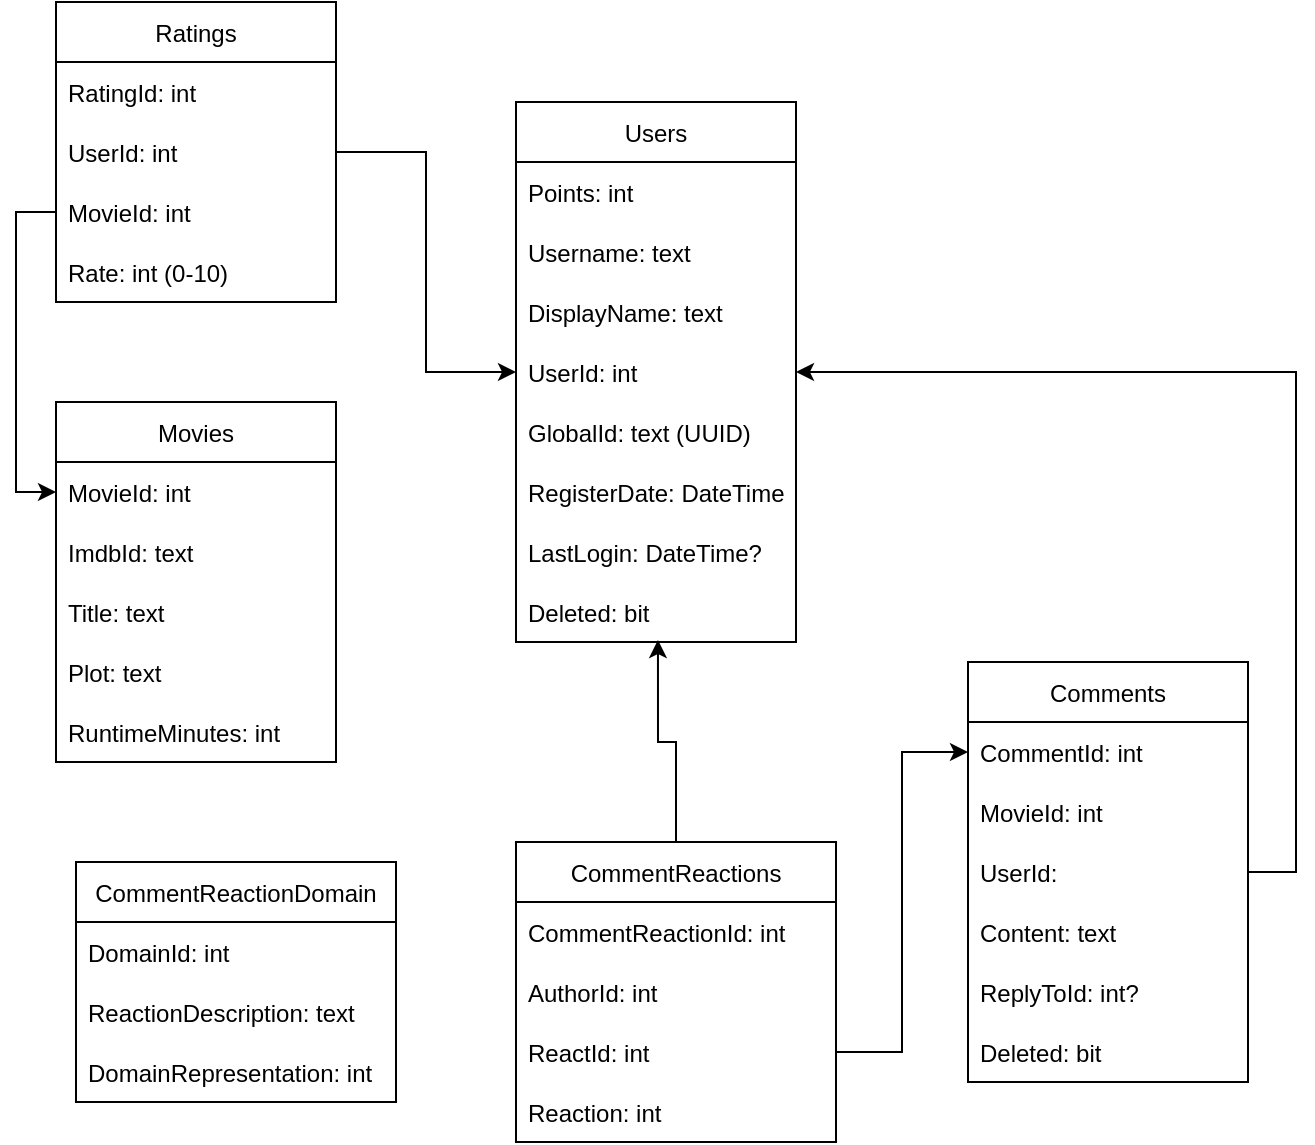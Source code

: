 <mxfile version="19.0.3" type="device"><diagram id="TpljsaQ3rrgMo8tLYIRS" name="Página-1"><mxGraphModel dx="866" dy="543" grid="1" gridSize="10" guides="1" tooltips="1" connect="1" arrows="1" fold="1" page="1" pageScale="1" pageWidth="827" pageHeight="1169" math="0" shadow="0"><root><mxCell id="0"/><mxCell id="1" parent="0"/><mxCell id="OONQ5xb5NYxQXh8cMs55-1" value="Users" style="swimlane;fontStyle=0;childLayout=stackLayout;horizontal=1;startSize=30;horizontalStack=0;resizeParent=1;resizeParentMax=0;resizeLast=0;collapsible=1;marginBottom=0;" parent="1" vertex="1"><mxGeometry x="360" y="140" width="140" height="270" as="geometry"/></mxCell><mxCell id="OONQ5xb5NYxQXh8cMs55-4" value="Points: int" style="text;strokeColor=none;fillColor=none;align=left;verticalAlign=middle;spacingLeft=4;spacingRight=4;overflow=hidden;points=[[0,0.5],[1,0.5]];portConstraint=eastwest;rotatable=0;" parent="OONQ5xb5NYxQXh8cMs55-1" vertex="1"><mxGeometry y="30" width="140" height="30" as="geometry"/></mxCell><mxCell id="OONQ5xb5NYxQXh8cMs55-8" value="Username: text" style="text;strokeColor=none;fillColor=none;align=left;verticalAlign=middle;spacingLeft=4;spacingRight=4;overflow=hidden;points=[[0,0.5],[1,0.5]];portConstraint=eastwest;rotatable=0;" parent="OONQ5xb5NYxQXh8cMs55-1" vertex="1"><mxGeometry y="60" width="140" height="30" as="geometry"/></mxCell><mxCell id="OONQ5xb5NYxQXh8cMs55-3" value="DisplayName: text" style="text;strokeColor=none;fillColor=none;align=left;verticalAlign=middle;spacingLeft=4;spacingRight=4;overflow=hidden;points=[[0,0.5],[1,0.5]];portConstraint=eastwest;rotatable=0;" parent="OONQ5xb5NYxQXh8cMs55-1" vertex="1"><mxGeometry y="90" width="140" height="30" as="geometry"/></mxCell><mxCell id="RNnLvzAZeD2SQDsZwEFr-10" value="UserId: int" style="text;strokeColor=none;fillColor=none;align=left;verticalAlign=middle;spacingLeft=4;spacingRight=4;overflow=hidden;points=[[0,0.5],[1,0.5]];portConstraint=eastwest;rotatable=0;" parent="OONQ5xb5NYxQXh8cMs55-1" vertex="1"><mxGeometry y="120" width="140" height="30" as="geometry"/></mxCell><mxCell id="OONQ5xb5NYxQXh8cMs55-30" value="GlobalId: text (UUID)" style="text;strokeColor=none;fillColor=none;align=left;verticalAlign=middle;spacingLeft=4;spacingRight=4;overflow=hidden;points=[[0,0.5],[1,0.5]];portConstraint=eastwest;rotatable=0;" parent="OONQ5xb5NYxQXh8cMs55-1" vertex="1"><mxGeometry y="150" width="140" height="30" as="geometry"/></mxCell><mxCell id="OONQ5xb5NYxQXh8cMs55-31" value="RegisterDate: DateTime" style="text;strokeColor=none;fillColor=none;align=left;verticalAlign=middle;spacingLeft=4;spacingRight=4;overflow=hidden;points=[[0,0.5],[1,0.5]];portConstraint=eastwest;rotatable=0;" parent="OONQ5xb5NYxQXh8cMs55-1" vertex="1"><mxGeometry y="180" width="140" height="30" as="geometry"/></mxCell><mxCell id="OONQ5xb5NYxQXh8cMs55-36" value="LastLogin: DateTime?" style="text;strokeColor=none;fillColor=none;align=left;verticalAlign=middle;spacingLeft=4;spacingRight=4;overflow=hidden;points=[[0,0.5],[1,0.5]];portConstraint=eastwest;rotatable=0;" parent="OONQ5xb5NYxQXh8cMs55-1" vertex="1"><mxGeometry y="210" width="140" height="30" as="geometry"/></mxCell><mxCell id="RNnLvzAZeD2SQDsZwEFr-11" value="Deleted: bit" style="text;strokeColor=none;fillColor=none;align=left;verticalAlign=middle;spacingLeft=4;spacingRight=4;overflow=hidden;points=[[0,0.5],[1,0.5]];portConstraint=eastwest;rotatable=0;" parent="OONQ5xb5NYxQXh8cMs55-1" vertex="1"><mxGeometry y="240" width="140" height="30" as="geometry"/></mxCell><mxCell id="OONQ5xb5NYxQXh8cMs55-10" value="Comments" style="swimlane;fontStyle=0;childLayout=stackLayout;horizontal=1;startSize=30;horizontalStack=0;resizeParent=1;resizeParentMax=0;resizeLast=0;collapsible=1;marginBottom=0;" parent="1" vertex="1"><mxGeometry x="586" y="420" width="140" height="210" as="geometry"/></mxCell><mxCell id="OONQ5xb5NYxQXh8cMs55-11" value="CommentId: int" style="text;strokeColor=none;fillColor=none;align=left;verticalAlign=middle;spacingLeft=4;spacingRight=4;overflow=hidden;points=[[0,0.5],[1,0.5]];portConstraint=eastwest;rotatable=0;" parent="OONQ5xb5NYxQXh8cMs55-10" vertex="1"><mxGeometry y="30" width="140" height="30" as="geometry"/></mxCell><mxCell id="OONQ5xb5NYxQXh8cMs55-14" value="MovieId: int" style="text;strokeColor=none;fillColor=none;align=left;verticalAlign=middle;spacingLeft=4;spacingRight=4;overflow=hidden;points=[[0,0.5],[1,0.5]];portConstraint=eastwest;rotatable=0;" parent="OONQ5xb5NYxQXh8cMs55-10" vertex="1"><mxGeometry y="60" width="140" height="30" as="geometry"/></mxCell><mxCell id="OONQ5xb5NYxQXh8cMs55-12" value="UserId: " style="text;strokeColor=none;fillColor=none;align=left;verticalAlign=middle;spacingLeft=4;spacingRight=4;overflow=hidden;points=[[0,0.5],[1,0.5]];portConstraint=eastwest;rotatable=0;" parent="OONQ5xb5NYxQXh8cMs55-10" vertex="1"><mxGeometry y="90" width="140" height="30" as="geometry"/></mxCell><mxCell id="OONQ5xb5NYxQXh8cMs55-13" value="Content: text" style="text;strokeColor=none;fillColor=none;align=left;verticalAlign=middle;spacingLeft=4;spacingRight=4;overflow=hidden;points=[[0,0.5],[1,0.5]];portConstraint=eastwest;rotatable=0;" parent="OONQ5xb5NYxQXh8cMs55-10" vertex="1"><mxGeometry y="120" width="140" height="30" as="geometry"/></mxCell><mxCell id="OONQ5xb5NYxQXh8cMs55-37" value="ReplyToId: int?" style="text;strokeColor=none;fillColor=none;align=left;verticalAlign=middle;spacingLeft=4;spacingRight=4;overflow=hidden;points=[[0,0.5],[1,0.5]];portConstraint=eastwest;rotatable=0;" parent="OONQ5xb5NYxQXh8cMs55-10" vertex="1"><mxGeometry y="150" width="140" height="30" as="geometry"/></mxCell><mxCell id="RNnLvzAZeD2SQDsZwEFr-7" value="Deleted: bit" style="text;strokeColor=none;fillColor=none;align=left;verticalAlign=middle;spacingLeft=4;spacingRight=4;overflow=hidden;points=[[0,0.5],[1,0.5]];portConstraint=eastwest;rotatable=0;" parent="OONQ5xb5NYxQXh8cMs55-10" vertex="1"><mxGeometry y="180" width="140" height="30" as="geometry"/></mxCell><mxCell id="OONQ5xb5NYxQXh8cMs55-17" value="Movies" style="swimlane;fontStyle=0;childLayout=stackLayout;horizontal=1;startSize=30;horizontalStack=0;resizeParent=1;resizeParentMax=0;resizeLast=0;collapsible=1;marginBottom=0;" parent="1" vertex="1"><mxGeometry x="130" y="290" width="140" height="180" as="geometry"/></mxCell><mxCell id="OONQ5xb5NYxQXh8cMs55-18" value="MovieId: int" style="text;strokeColor=none;fillColor=none;align=left;verticalAlign=middle;spacingLeft=4;spacingRight=4;overflow=hidden;points=[[0,0.5],[1,0.5]];portConstraint=eastwest;rotatable=0;" parent="OONQ5xb5NYxQXh8cMs55-17" vertex="1"><mxGeometry y="30" width="140" height="30" as="geometry"/></mxCell><mxCell id="OONQ5xb5NYxQXh8cMs55-29" value="ImdbId: text" style="text;strokeColor=none;fillColor=none;align=left;verticalAlign=middle;spacingLeft=4;spacingRight=4;overflow=hidden;points=[[0,0.5],[1,0.5]];portConstraint=eastwest;rotatable=0;" parent="OONQ5xb5NYxQXh8cMs55-17" vertex="1"><mxGeometry y="60" width="140" height="30" as="geometry"/></mxCell><mxCell id="OONQ5xb5NYxQXh8cMs55-19" value="Title: text" style="text;strokeColor=none;fillColor=none;align=left;verticalAlign=middle;spacingLeft=4;spacingRight=4;overflow=hidden;points=[[0,0.5],[1,0.5]];portConstraint=eastwest;rotatable=0;" parent="OONQ5xb5NYxQXh8cMs55-17" vertex="1"><mxGeometry y="90" width="140" height="30" as="geometry"/></mxCell><mxCell id="OONQ5xb5NYxQXh8cMs55-20" value="Plot: text" style="text;strokeColor=none;fillColor=none;align=left;verticalAlign=middle;spacingLeft=4;spacingRight=4;overflow=hidden;points=[[0,0.5],[1,0.5]];portConstraint=eastwest;rotatable=0;" parent="OONQ5xb5NYxQXh8cMs55-17" vertex="1"><mxGeometry y="120" width="140" height="30" as="geometry"/></mxCell><mxCell id="OONQ5xb5NYxQXh8cMs55-21" value="RuntimeMinutes: int" style="text;strokeColor=none;fillColor=none;align=left;verticalAlign=middle;spacingLeft=4;spacingRight=4;overflow=hidden;points=[[0,0.5],[1,0.5]];portConstraint=eastwest;rotatable=0;" parent="OONQ5xb5NYxQXh8cMs55-17" vertex="1"><mxGeometry y="150" width="140" height="30" as="geometry"/></mxCell><mxCell id="OONQ5xb5NYxQXh8cMs55-27" style="edgeStyle=orthogonalEdgeStyle;rounded=0;orthogonalLoop=1;jettySize=auto;html=1;" parent="1" source="OONQ5xb5NYxQXh8cMs55-22" target="OONQ5xb5NYxQXh8cMs55-1" edge="1"><mxGeometry relative="1" as="geometry"/></mxCell><mxCell id="OONQ5xb5NYxQXh8cMs55-22" value="Ratings" style="swimlane;fontStyle=0;childLayout=stackLayout;horizontal=1;startSize=30;horizontalStack=0;resizeParent=1;resizeParentMax=0;resizeLast=0;collapsible=1;marginBottom=0;" parent="1" vertex="1"><mxGeometry x="130" y="90" width="140" height="150" as="geometry"/></mxCell><mxCell id="OONQ5xb5NYxQXh8cMs55-23" value="RatingId: int" style="text;strokeColor=none;fillColor=none;align=left;verticalAlign=middle;spacingLeft=4;spacingRight=4;overflow=hidden;points=[[0,0.5],[1,0.5]];portConstraint=eastwest;rotatable=0;" parent="OONQ5xb5NYxQXh8cMs55-22" vertex="1"><mxGeometry y="30" width="140" height="30" as="geometry"/></mxCell><mxCell id="OONQ5xb5NYxQXh8cMs55-25" value="UserId: int" style="text;strokeColor=none;fillColor=none;align=left;verticalAlign=middle;spacingLeft=4;spacingRight=4;overflow=hidden;points=[[0,0.5],[1,0.5]];portConstraint=eastwest;rotatable=0;" parent="OONQ5xb5NYxQXh8cMs55-22" vertex="1"><mxGeometry y="60" width="140" height="30" as="geometry"/></mxCell><mxCell id="OONQ5xb5NYxQXh8cMs55-34" value="MovieId: int" style="text;strokeColor=none;fillColor=none;align=left;verticalAlign=middle;spacingLeft=4;spacingRight=4;overflow=hidden;points=[[0,0.5],[1,0.5]];portConstraint=eastwest;rotatable=0;" parent="OONQ5xb5NYxQXh8cMs55-22" vertex="1"><mxGeometry y="90" width="140" height="30" as="geometry"/></mxCell><mxCell id="OONQ5xb5NYxQXh8cMs55-24" value="Rate: int (0-10)" style="text;strokeColor=none;fillColor=none;align=left;verticalAlign=middle;spacingLeft=4;spacingRight=4;overflow=hidden;points=[[0,0.5],[1,0.5]];portConstraint=eastwest;rotatable=0;" parent="OONQ5xb5NYxQXh8cMs55-22" vertex="1"><mxGeometry y="120" width="140" height="30" as="geometry"/></mxCell><mxCell id="RNnLvzAZeD2SQDsZwEFr-14" style="edgeStyle=orthogonalEdgeStyle;rounded=0;orthogonalLoop=1;jettySize=auto;html=1;entryX=0.507;entryY=0.967;entryDx=0;entryDy=0;entryPerimeter=0;" parent="1" source="RNnLvzAZeD2SQDsZwEFr-2" target="RNnLvzAZeD2SQDsZwEFr-11" edge="1"><mxGeometry relative="1" as="geometry"/></mxCell><mxCell id="RNnLvzAZeD2SQDsZwEFr-2" value="CommentReactions" style="swimlane;fontStyle=0;childLayout=stackLayout;horizontal=1;startSize=30;horizontalStack=0;resizeParent=1;resizeParentMax=0;resizeLast=0;collapsible=1;marginBottom=0;" parent="1" vertex="1"><mxGeometry x="360" y="510" width="160" height="150" as="geometry"/></mxCell><mxCell id="RNnLvzAZeD2SQDsZwEFr-3" value="CommentReactionId: int" style="text;strokeColor=none;fillColor=none;align=left;verticalAlign=middle;spacingLeft=4;spacingRight=4;overflow=hidden;points=[[0,0.5],[1,0.5]];portConstraint=eastwest;rotatable=0;" parent="RNnLvzAZeD2SQDsZwEFr-2" vertex="1"><mxGeometry y="30" width="160" height="30" as="geometry"/></mxCell><mxCell id="RNnLvzAZeD2SQDsZwEFr-4" value="AuthorId: int" style="text;strokeColor=none;fillColor=none;align=left;verticalAlign=middle;spacingLeft=4;spacingRight=4;overflow=hidden;points=[[0,0.5],[1,0.5]];portConstraint=eastwest;rotatable=0;" parent="RNnLvzAZeD2SQDsZwEFr-2" vertex="1"><mxGeometry y="60" width="160" height="30" as="geometry"/></mxCell><mxCell id="RNnLvzAZeD2SQDsZwEFr-8" value="ReactId: int" style="text;strokeColor=none;fillColor=none;align=left;verticalAlign=middle;spacingLeft=4;spacingRight=4;overflow=hidden;points=[[0,0.5],[1,0.5]];portConstraint=eastwest;rotatable=0;" parent="RNnLvzAZeD2SQDsZwEFr-2" vertex="1"><mxGeometry y="90" width="160" height="30" as="geometry"/></mxCell><mxCell id="RNnLvzAZeD2SQDsZwEFr-9" value="Reaction: int" style="text;strokeColor=none;fillColor=none;align=left;verticalAlign=middle;spacingLeft=4;spacingRight=4;overflow=hidden;points=[[0,0.5],[1,0.5]];portConstraint=eastwest;rotatable=0;" parent="RNnLvzAZeD2SQDsZwEFr-2" vertex="1"><mxGeometry y="120" width="160" height="30" as="geometry"/></mxCell><mxCell id="RNnLvzAZeD2SQDsZwEFr-17" style="edgeStyle=orthogonalEdgeStyle;rounded=0;orthogonalLoop=1;jettySize=auto;html=1;entryX=0;entryY=0.5;entryDx=0;entryDy=0;" parent="1" source="RNnLvzAZeD2SQDsZwEFr-8" target="OONQ5xb5NYxQXh8cMs55-11" edge="1"><mxGeometry relative="1" as="geometry"/></mxCell><mxCell id="RNnLvzAZeD2SQDsZwEFr-19" style="edgeStyle=orthogonalEdgeStyle;rounded=0;orthogonalLoop=1;jettySize=auto;html=1;entryX=1;entryY=0.5;entryDx=0;entryDy=0;" parent="1" source="OONQ5xb5NYxQXh8cMs55-12" target="RNnLvzAZeD2SQDsZwEFr-10" edge="1"><mxGeometry relative="1" as="geometry"><Array as="points"><mxPoint x="750" y="525"/><mxPoint x="750" y="275"/></Array></mxGeometry></mxCell><mxCell id="RNnLvzAZeD2SQDsZwEFr-20" style="edgeStyle=orthogonalEdgeStyle;rounded=0;orthogonalLoop=1;jettySize=auto;html=1;entryX=0;entryY=0.5;entryDx=0;entryDy=0;" parent="1" source="OONQ5xb5NYxQXh8cMs55-34" target="OONQ5xb5NYxQXh8cMs55-18" edge="1"><mxGeometry relative="1" as="geometry"/></mxCell><mxCell id="NkeMikTMHheYWMz5ld75-1" value="CommentReactionDomain" style="swimlane;fontStyle=0;childLayout=stackLayout;horizontal=1;startSize=30;horizontalStack=0;resizeParent=1;resizeParentMax=0;resizeLast=0;collapsible=1;marginBottom=0;" vertex="1" parent="1"><mxGeometry x="140" y="520" width="160" height="120" as="geometry"/></mxCell><mxCell id="NkeMikTMHheYWMz5ld75-2" value="DomainId: int" style="text;strokeColor=none;fillColor=none;align=left;verticalAlign=middle;spacingLeft=4;spacingRight=4;overflow=hidden;points=[[0,0.5],[1,0.5]];portConstraint=eastwest;rotatable=0;" vertex="1" parent="NkeMikTMHheYWMz5ld75-1"><mxGeometry y="30" width="160" height="30" as="geometry"/></mxCell><mxCell id="NkeMikTMHheYWMz5ld75-3" value="ReactionDescription: text" style="text;strokeColor=none;fillColor=none;align=left;verticalAlign=middle;spacingLeft=4;spacingRight=4;overflow=hidden;points=[[0,0.5],[1,0.5]];portConstraint=eastwest;rotatable=0;" vertex="1" parent="NkeMikTMHheYWMz5ld75-1"><mxGeometry y="60" width="160" height="30" as="geometry"/></mxCell><mxCell id="NkeMikTMHheYWMz5ld75-4" value="DomainRepresentation: int" style="text;strokeColor=none;fillColor=none;align=left;verticalAlign=middle;spacingLeft=4;spacingRight=4;overflow=hidden;points=[[0,0.5],[1,0.5]];portConstraint=eastwest;rotatable=0;" vertex="1" parent="NkeMikTMHheYWMz5ld75-1"><mxGeometry y="90" width="160" height="30" as="geometry"/></mxCell></root></mxGraphModel></diagram></mxfile>